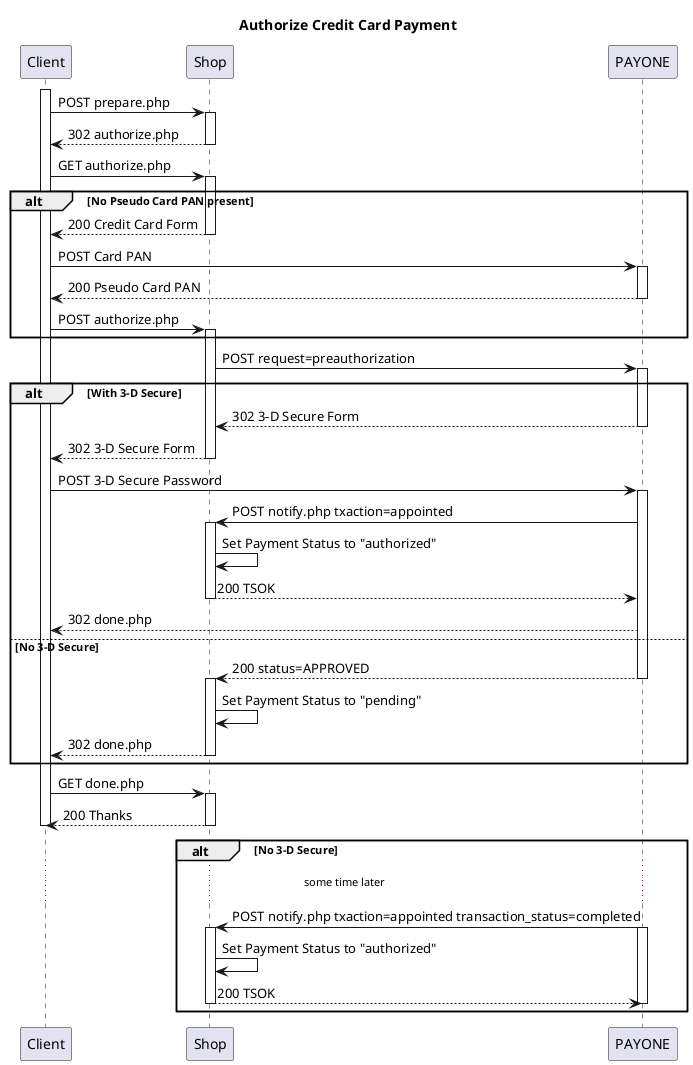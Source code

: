 @startuml
title Authorize Credit Card Payment

participant Client
participant Shop
participant PAYONE

activate Client

Client -> Shop: POST prepare.php
activate Shop
Shop --> Client: 302 authorize.php
deactivate Shop

Client -> Shop: GET authorize.php
activate Shop

alt No Pseudo Card PAN present
Shop --> Client: 200 Credit Card Form
deactivate Shop

Client -> PAYONE: POST Card PAN
activate PAYONE

PAYONE --> Client: 200 Pseudo Card PAN

deactivate PAYONE

Client -> Shop: POST authorize.php
activate Shop
end

Shop -> PAYONE: POST request=preauthorization
activate PAYONE
alt With 3-D Secure
    PAYONE --> Shop: 302 3-D Secure Form
    deactivate PAYONE
    Shop --> Client: 302 3-D Secure Form
    deactivate Shop
    Client -> PAYONE: POST 3-D Secure Password
    activate PAYONE
    PAYONE -> Shop: POST notify.php txaction=appointed
    activate Shop
    Shop -> Shop: Set Payment Status to "authorized"
    Shop --> PAYONE: 200 TSOK
    deactivate Shop

    PAYONE --> Client: 302 done.php
else No 3-D Secure
    PAYONE --> Shop: 200 status=APPROVED
    deactivate PAYONE
    activate Shop

    Shop -> Shop: Set Payment Status to "pending"
    Shop --> Client: 302 done.php
    deactivate Shop
end

Client -> Shop: GET done.php
activate Shop
Shop --> Client: 200 Thanks
deactivate Shop
deactivate Client

alt No 3-D Secure
...some time later...

PAYONE -> Shop: POST notify.php txaction=appointed transaction_status=completed
activate PAYONE
activate Shop
Shop -> Shop: Set Payment Status to "authorized"
Shop --> PAYONE: 200 TSOK
deactivate Shop
deactivate PAYONE
end
@enduml
